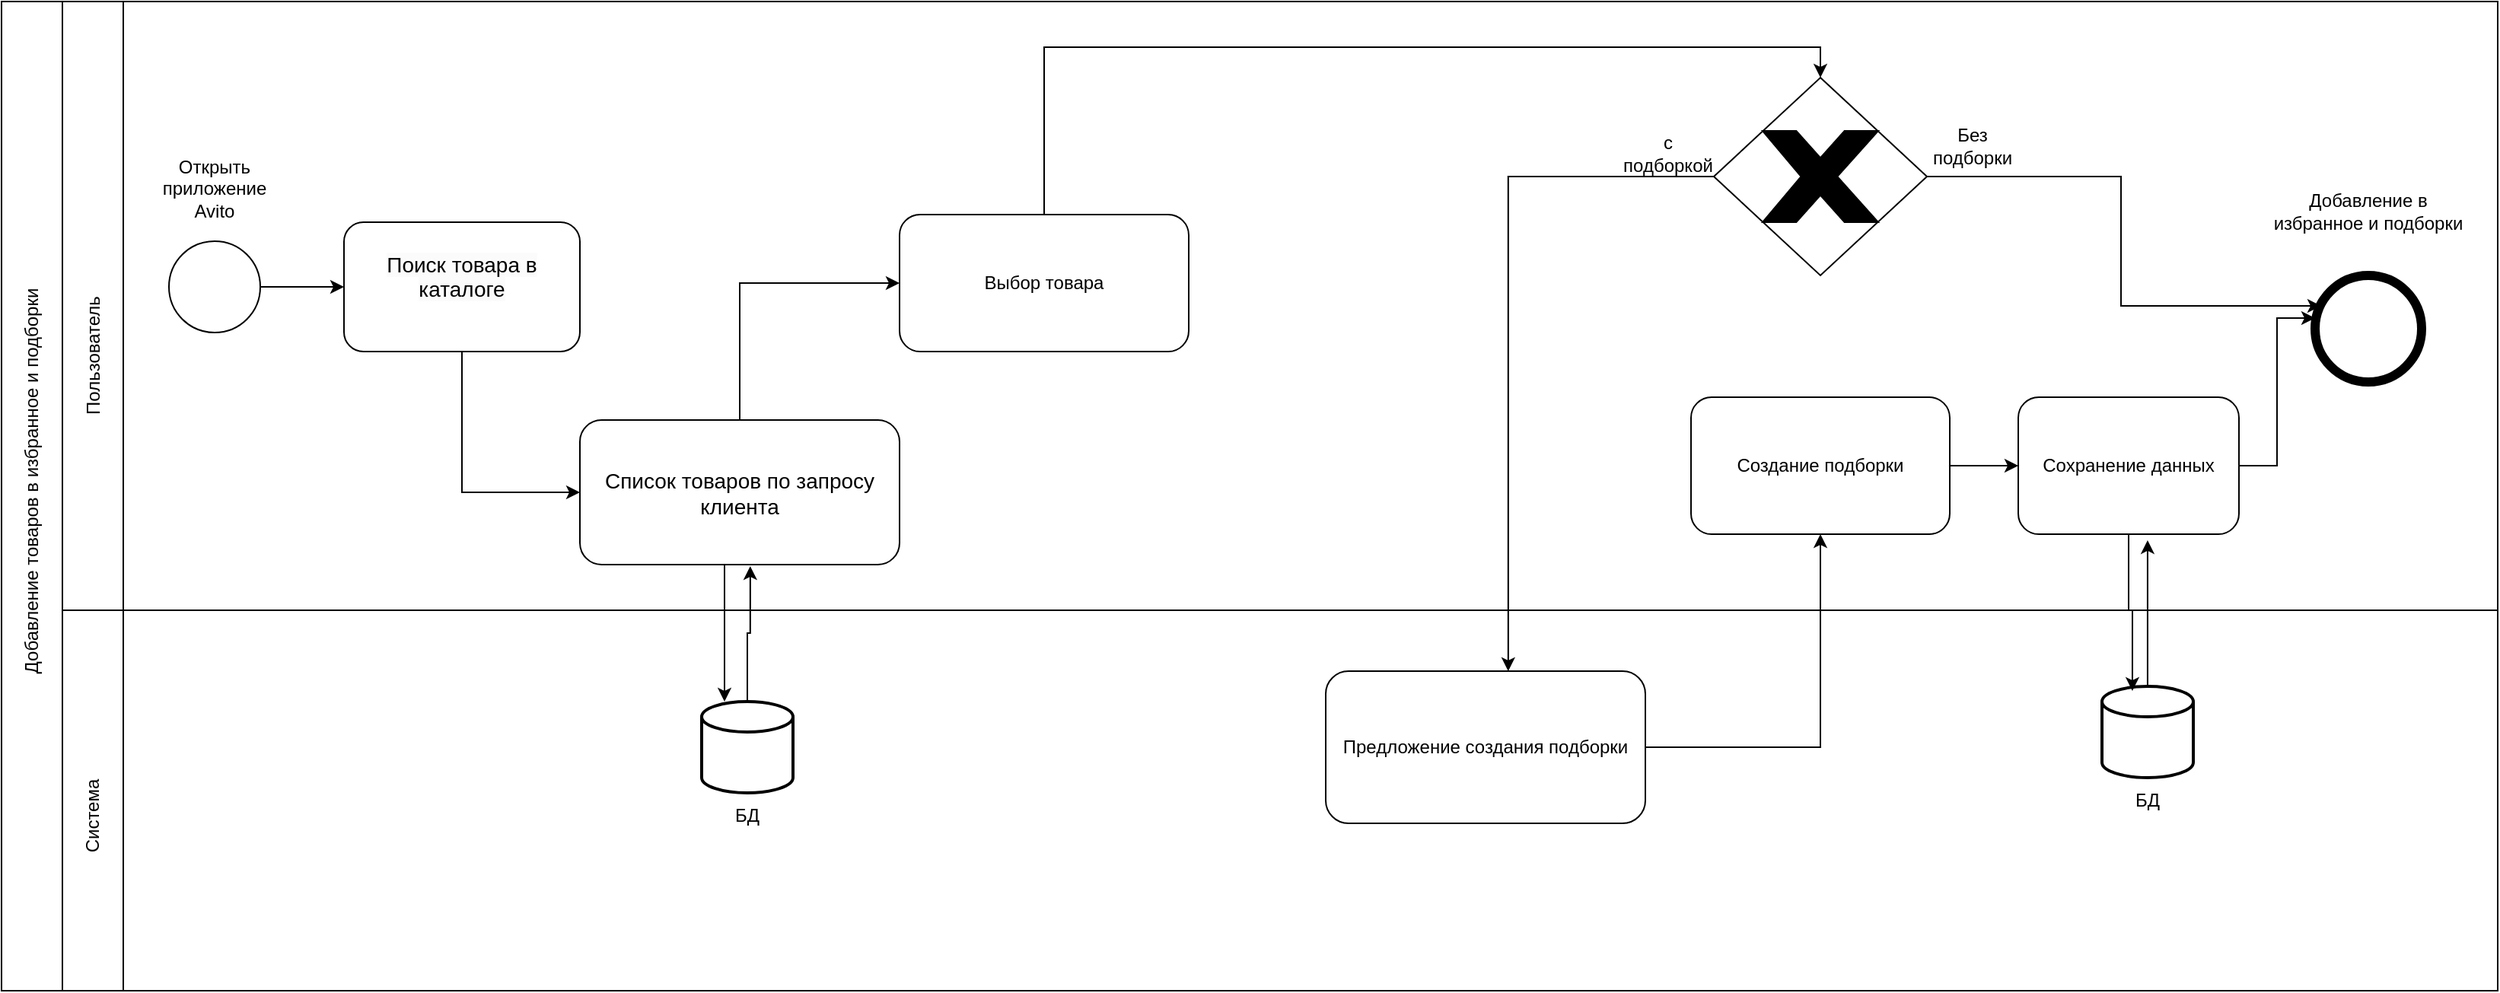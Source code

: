 <mxfile version="24.7.17">
  <diagram name="Страница — 1" id="_qPjMUOOF6_wMfZcRYW1">
    <mxGraphModel dx="1925" dy="3166" grid="1" gridSize="10" guides="1" tooltips="1" connect="1" arrows="1" fold="1" page="1" pageScale="1" pageWidth="827" pageHeight="1169" math="0" shadow="0">
      <root>
        <mxCell id="0" />
        <mxCell id="1" parent="0" />
        <mxCell id="Z16cuhK9gFdG_6a_ukni-32" value="" style="rounded=0;whiteSpace=wrap;html=1;" parent="1" vertex="1">
          <mxGeometry y="-1060" width="1560" height="250" as="geometry" />
        </mxCell>
        <mxCell id="Z16cuhK9gFdG_6a_ukni-33" value="" style="rounded=0;whiteSpace=wrap;html=1;imageAspect=1;" parent="1" vertex="1">
          <mxGeometry y="-1460" width="1560" height="400" as="geometry" />
        </mxCell>
        <mxCell id="Z16cuhK9gFdG_6a_ukni-48" value="" style="edgeStyle=orthogonalEdgeStyle;rounded=0;orthogonalLoop=1;jettySize=auto;html=1;" parent="1" source="Z16cuhK9gFdG_6a_ukni-1" target="Z16cuhK9gFdG_6a_ukni-42" edge="1">
          <mxGeometry relative="1" as="geometry" />
        </mxCell>
        <mxCell id="Z16cuhK9gFdG_6a_ukni-1" value="" style="ellipse;whiteSpace=wrap;html=1;aspect=fixed;" parent="1" vertex="1">
          <mxGeometry x="30" y="-1302.5" width="60" height="60" as="geometry" />
        </mxCell>
        <mxCell id="Z16cuhK9gFdG_6a_ukni-21" value="" style="ellipse;whiteSpace=wrap;html=1;aspect=fixed;strokeWidth=6;" parent="1" vertex="1">
          <mxGeometry x="1440" y="-1280" width="70" height="70" as="geometry" />
        </mxCell>
        <mxCell id="Z16cuhK9gFdG_6a_ukni-34" value="" style="rounded=0;whiteSpace=wrap;html=1;" parent="1" vertex="1">
          <mxGeometry x="-40" y="-1460" width="40" height="400" as="geometry" />
        </mxCell>
        <mxCell id="Z16cuhK9gFdG_6a_ukni-35" value="" style="rounded=0;whiteSpace=wrap;html=1;" parent="1" vertex="1">
          <mxGeometry x="-40" y="-1060" width="40" height="250" as="geometry" />
        </mxCell>
        <mxCell id="Z16cuhK9gFdG_6a_ukni-36" value="Система" style="text;html=1;align=center;verticalAlign=middle;whiteSpace=wrap;rounded=0;rotation=270;" parent="1" vertex="1">
          <mxGeometry x="-50" y="-940" width="60" height="30" as="geometry" />
        </mxCell>
        <mxCell id="Z16cuhK9gFdG_6a_ukni-37" value="Пользователь" style="text;html=1;align=center;verticalAlign=middle;whiteSpace=wrap;rounded=0;rotation=270;" parent="1" vertex="1">
          <mxGeometry x="-65" y="-1242.5" width="90" height="30" as="geometry" />
        </mxCell>
        <mxCell id="Z16cuhK9gFdG_6a_ukni-39" value="" style="strokeWidth=2;html=1;shape=mxgraph.flowchart.database;whiteSpace=wrap;" parent="1" vertex="1">
          <mxGeometry x="380" y="-1000" width="60" height="60" as="geometry" />
        </mxCell>
        <mxCell id="gY_t0pB-s8BIdTpyP4AB-13" style="edgeStyle=orthogonalEdgeStyle;rounded=0;orthogonalLoop=1;jettySize=auto;html=1;entryX=0;entryY=0.5;entryDx=0;entryDy=0;" edge="1" parent="1" source="Z16cuhK9gFdG_6a_ukni-42" target="gY_t0pB-s8BIdTpyP4AB-8">
          <mxGeometry relative="1" as="geometry" />
        </mxCell>
        <mxCell id="Z16cuhK9gFdG_6a_ukni-42" value="&lt;span style=&quot;color: rgb(0, 0, 0); font-family: Helvetica; font-size: 14px; font-style: normal; font-variant-ligatures: normal; font-variant-caps: normal; font-weight: 400; letter-spacing: normal; orphans: 2; text-align: left; text-indent: 0px; text-transform: none; widows: 2; word-spacing: 0px; -webkit-text-stroke-width: 0px; white-space: normal; background-color: rgb(251, 251, 251); text-decoration-thickness: initial; text-decoration-style: initial; text-decoration-color: initial; display: inline !important; float: none;&quot;&gt;Поиск товара в каталоге&lt;/span&gt;&lt;div&gt;&lt;br/&gt;&lt;/div&gt;" style="rounded=1;whiteSpace=wrap;html=1;" parent="1" vertex="1">
          <mxGeometry x="145" y="-1315" width="155" height="85" as="geometry" />
        </mxCell>
        <mxCell id="Z16cuhK9gFdG_6a_ukni-49" value="Открыть приложение Avito" style="text;html=1;align=center;verticalAlign=middle;whiteSpace=wrap;rounded=0;" parent="1" vertex="1">
          <mxGeometry x="15" y="-1360" width="90" height="45" as="geometry" />
        </mxCell>
        <mxCell id="Z16cuhK9gFdG_6a_ukni-79" style="edgeStyle=orthogonalEdgeStyle;rounded=0;orthogonalLoop=1;jettySize=auto;html=1;entryX=0.5;entryY=0;entryDx=0;entryDy=0;" parent="1" source="Z16cuhK9gFdG_6a_ukni-53" target="Z16cuhK9gFdG_6a_ukni-77" edge="1">
          <mxGeometry relative="1" as="geometry">
            <Array as="points">
              <mxPoint x="1115" y="-1430" />
            </Array>
          </mxGeometry>
        </mxCell>
        <mxCell id="Z16cuhK9gFdG_6a_ukni-53" value="&lt;div&gt;Выбор товара&lt;br&gt;&lt;/div&gt;" style="rounded=1;whiteSpace=wrap;html=1;" parent="1" vertex="1">
          <mxGeometry x="510" y="-1320" width="190" height="90" as="geometry" />
        </mxCell>
        <mxCell id="Z16cuhK9gFdG_6a_ukni-62" style="edgeStyle=orthogonalEdgeStyle;rounded=0;orthogonalLoop=1;jettySize=auto;html=1;" parent="1" source="Z16cuhK9gFdG_6a_ukni-58" target="Z16cuhK9gFdG_6a_ukni-61" edge="1">
          <mxGeometry relative="1" as="geometry" />
        </mxCell>
        <mxCell id="Z16cuhK9gFdG_6a_ukni-58" value="&lt;div&gt;Предложение создания подборки&lt;br&gt;&lt;/div&gt;" style="rounded=1;whiteSpace=wrap;html=1;" parent="1" vertex="1">
          <mxGeometry x="790" y="-1020" width="210" height="100" as="geometry" />
        </mxCell>
        <mxCell id="gY_t0pB-s8BIdTpyP4AB-2" style="edgeStyle=orthogonalEdgeStyle;rounded=0;orthogonalLoop=1;jettySize=auto;html=1;entryX=0;entryY=0.5;entryDx=0;entryDy=0;" edge="1" parent="1" source="Z16cuhK9gFdG_6a_ukni-61" target="gY_t0pB-s8BIdTpyP4AB-1">
          <mxGeometry relative="1" as="geometry" />
        </mxCell>
        <mxCell id="Z16cuhK9gFdG_6a_ukni-61" value="Создание подборки" style="rounded=1;whiteSpace=wrap;html=1;" parent="1" vertex="1">
          <mxGeometry x="1030" y="-1200" width="170" height="90" as="geometry" />
        </mxCell>
        <mxCell id="Z16cuhK9gFdG_6a_ukni-64" value="" style="strokeWidth=2;html=1;shape=mxgraph.flowchart.database;whiteSpace=wrap;" parent="1" vertex="1">
          <mxGeometry x="1300" y="-1010" width="60" height="60" as="geometry" />
        </mxCell>
        <mxCell id="Z16cuhK9gFdG_6a_ukni-68" value="&lt;div style=&quot;&quot;&gt;Добавление в избранное и подборки&lt;br&gt;&lt;/div&gt;" style="text;html=1;align=center;verticalAlign=middle;whiteSpace=wrap;rounded=0;" parent="1" vertex="1">
          <mxGeometry x="1405" y="-1360" width="140" height="75" as="geometry" />
        </mxCell>
        <mxCell id="Z16cuhK9gFdG_6a_ukni-76" value="" style="rounded=0;whiteSpace=wrap;html=1;" parent="1" vertex="1">
          <mxGeometry x="-80" y="-1460" width="40" height="650" as="geometry" />
        </mxCell>
        <mxCell id="Z16cuhK9gFdG_6a_ukni-82" style="edgeStyle=orthogonalEdgeStyle;rounded=0;orthogonalLoop=1;jettySize=auto;html=1;entryX=0.571;entryY=0;entryDx=0;entryDy=0;entryPerimeter=0;" parent="1" source="Z16cuhK9gFdG_6a_ukni-77" target="Z16cuhK9gFdG_6a_ukni-58" edge="1">
          <mxGeometry relative="1" as="geometry">
            <Array as="points">
              <mxPoint x="910" y="-1345" />
            </Array>
          </mxGeometry>
        </mxCell>
        <mxCell id="Z16cuhK9gFdG_6a_ukni-77" value="" style="rhombus;whiteSpace=wrap;html=1;" parent="1" vertex="1">
          <mxGeometry x="1045" y="-1410" width="140" height="130" as="geometry" />
        </mxCell>
        <mxCell id="Z16cuhK9gFdG_6a_ukni-78" value="" style="verticalLabelPosition=bottom;verticalAlign=top;html=1;shape=mxgraph.basic.x;fillColor=#000000;" parent="1" vertex="1">
          <mxGeometry x="1077" y="-1375" width="76" height="60" as="geometry" />
        </mxCell>
        <mxCell id="Z16cuhK9gFdG_6a_ukni-83" style="edgeStyle=orthogonalEdgeStyle;rounded=0;orthogonalLoop=1;jettySize=auto;html=1;entryX=0.057;entryY=0.286;entryDx=0;entryDy=0;entryPerimeter=0;" parent="1" source="Z16cuhK9gFdG_6a_ukni-77" target="Z16cuhK9gFdG_6a_ukni-21" edge="1">
          <mxGeometry relative="1" as="geometry" />
        </mxCell>
        <mxCell id="Z16cuhK9gFdG_6a_ukni-84" value="Без подборки" style="text;html=1;align=center;verticalAlign=middle;whiteSpace=wrap;rounded=0;" parent="1" vertex="1">
          <mxGeometry x="1185" y="-1380" width="60" height="30" as="geometry" />
        </mxCell>
        <mxCell id="Z16cuhK9gFdG_6a_ukni-85" value="с подборкой" style="text;html=1;align=center;verticalAlign=middle;whiteSpace=wrap;rounded=0;" parent="1" vertex="1">
          <mxGeometry x="985" y="-1375" width="60" height="30" as="geometry" />
        </mxCell>
        <mxCell id="2HzgmRy2sDzHOU1dz6QF-1" value="Добавление товаров в избранное и подборки" style="text;html=1;align=center;verticalAlign=middle;whiteSpace=wrap;rounded=0;direction=west;rotation=270;" parent="1" vertex="1">
          <mxGeometry x="-200" y="-1160" width="280" height="30" as="geometry" />
        </mxCell>
        <mxCell id="gY_t0pB-s8BIdTpyP4AB-1" value="Сохранение данных" style="rounded=1;whiteSpace=wrap;html=1;" vertex="1" parent="1">
          <mxGeometry x="1245" y="-1200" width="145" height="90" as="geometry" />
        </mxCell>
        <mxCell id="gY_t0pB-s8BIdTpyP4AB-3" style="edgeStyle=orthogonalEdgeStyle;rounded=0;orthogonalLoop=1;jettySize=auto;html=1;entryX=0.333;entryY=0.05;entryDx=0;entryDy=0;entryPerimeter=0;" edge="1" parent="1" source="gY_t0pB-s8BIdTpyP4AB-1" target="Z16cuhK9gFdG_6a_ukni-64">
          <mxGeometry relative="1" as="geometry" />
        </mxCell>
        <mxCell id="gY_t0pB-s8BIdTpyP4AB-5" style="edgeStyle=orthogonalEdgeStyle;rounded=0;orthogonalLoop=1;jettySize=auto;html=1;entryX=0.586;entryY=1.044;entryDx=0;entryDy=0;entryPerimeter=0;" edge="1" parent="1" source="Z16cuhK9gFdG_6a_ukni-64" target="gY_t0pB-s8BIdTpyP4AB-1">
          <mxGeometry relative="1" as="geometry" />
        </mxCell>
        <mxCell id="gY_t0pB-s8BIdTpyP4AB-6" style="edgeStyle=orthogonalEdgeStyle;rounded=0;orthogonalLoop=1;jettySize=auto;html=1;entryX=0;entryY=0.4;entryDx=0;entryDy=0;entryPerimeter=0;" edge="1" parent="1" source="gY_t0pB-s8BIdTpyP4AB-1" target="Z16cuhK9gFdG_6a_ukni-21">
          <mxGeometry relative="1" as="geometry" />
        </mxCell>
        <mxCell id="gY_t0pB-s8BIdTpyP4AB-7" value="БД" style="text;html=1;align=center;verticalAlign=middle;whiteSpace=wrap;rounded=0;" vertex="1" parent="1">
          <mxGeometry x="1300" y="-950" width="60" height="30" as="geometry" />
        </mxCell>
        <mxCell id="gY_t0pB-s8BIdTpyP4AB-10" style="edgeStyle=orthogonalEdgeStyle;rounded=0;orthogonalLoop=1;jettySize=auto;html=1;" edge="1" parent="1" source="gY_t0pB-s8BIdTpyP4AB-8" target="Z16cuhK9gFdG_6a_ukni-39">
          <mxGeometry relative="1" as="geometry">
            <Array as="points">
              <mxPoint x="395" y="-1020" />
              <mxPoint x="395" y="-1020" />
            </Array>
          </mxGeometry>
        </mxCell>
        <mxCell id="gY_t0pB-s8BIdTpyP4AB-15" style="edgeStyle=orthogonalEdgeStyle;rounded=0;orthogonalLoop=1;jettySize=auto;html=1;entryX=0;entryY=0.5;entryDx=0;entryDy=0;" edge="1" parent="1" source="gY_t0pB-s8BIdTpyP4AB-8" target="Z16cuhK9gFdG_6a_ukni-53">
          <mxGeometry relative="1" as="geometry" />
        </mxCell>
        <mxCell id="gY_t0pB-s8BIdTpyP4AB-8" value="&lt;span style=&quot;font-size: 14px; text-align: left;&quot;&gt;Список товаров по запросу клиента&lt;/span&gt;" style="rounded=1;whiteSpace=wrap;html=1;" vertex="1" parent="1">
          <mxGeometry x="300" y="-1185" width="210" height="95" as="geometry" />
        </mxCell>
        <mxCell id="gY_t0pB-s8BIdTpyP4AB-12" value="БД" style="text;html=1;align=center;verticalAlign=middle;whiteSpace=wrap;rounded=0;" vertex="1" parent="1">
          <mxGeometry x="380" y="-940" width="60" height="30" as="geometry" />
        </mxCell>
        <mxCell id="gY_t0pB-s8BIdTpyP4AB-16" style="edgeStyle=orthogonalEdgeStyle;rounded=0;orthogonalLoop=1;jettySize=auto;html=1;entryX=0.533;entryY=1.011;entryDx=0;entryDy=0;entryPerimeter=0;" edge="1" parent="1" source="Z16cuhK9gFdG_6a_ukni-39" target="gY_t0pB-s8BIdTpyP4AB-8">
          <mxGeometry relative="1" as="geometry">
            <Array as="points">
              <mxPoint x="410" y="-1045" />
              <mxPoint x="412" y="-1045" />
            </Array>
          </mxGeometry>
        </mxCell>
      </root>
    </mxGraphModel>
  </diagram>
</mxfile>

